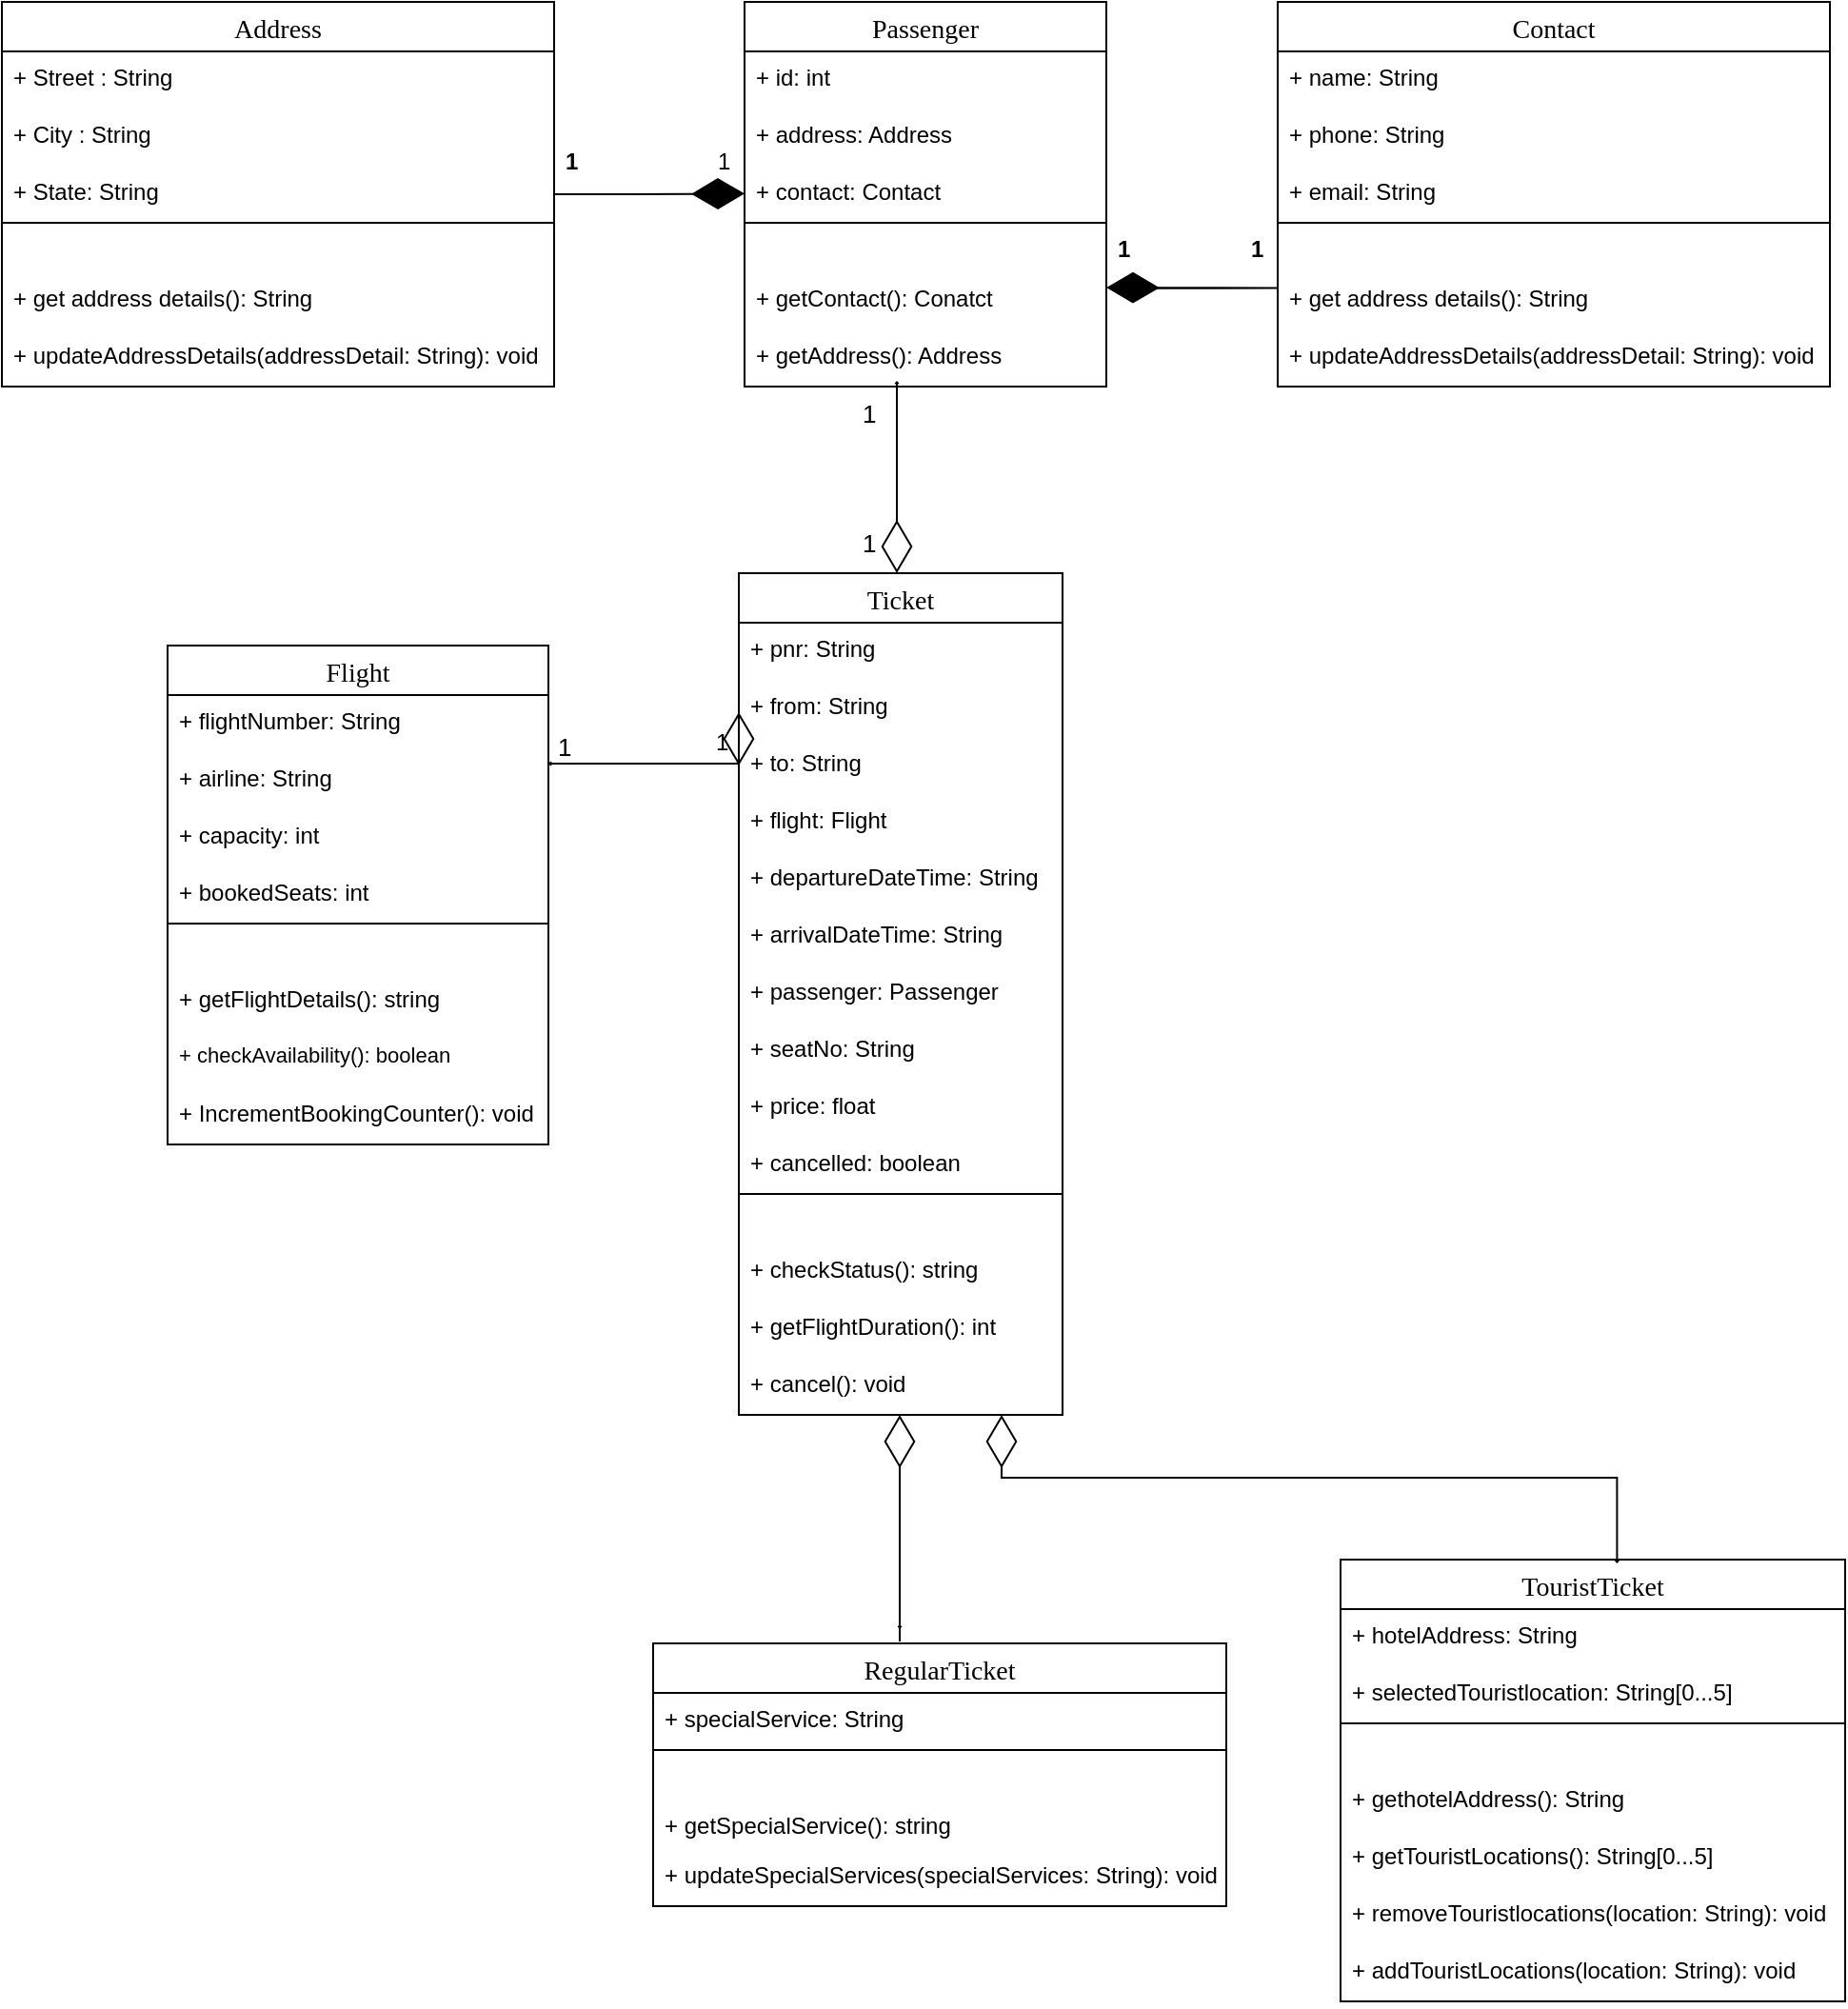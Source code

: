 <mxfile version="14.6.13" type="device"><diagram name="Page-1" id="b520641d-4fe3-3701-9064-5fc419738815"><mxGraphModel dx="904" dy="1667" grid="1" gridSize="10" guides="1" tooltips="1" connect="1" arrows="1" fold="1" page="1" pageScale="1" pageWidth="1700" pageHeight="1100" background="none" math="0" shadow="0"><root><mxCell id="0"/><mxCell id="1" parent="0"/><mxCell id="igLFvnvitT2HxC-o7-Xc-27" value="Address" style="swimlane;fontStyle=0;childLayout=stackLayout;horizontal=1;startSize=26;horizontalStack=0;resizeParent=1;resizeParentMax=0;resizeLast=0;collapsible=1;marginBottom=0;align=center;fontSize=14;fontFamily=Verdana;swimlaneLine=1;" parent="1" vertex="1"><mxGeometry x="84" y="-1079" width="290" height="116" as="geometry"/></mxCell><mxCell id="igLFvnvitT2HxC-o7-Xc-28" value="+ Street : String" style="text;strokeColor=none;fillColor=none;spacingLeft=4;spacingRight=4;overflow=hidden;rotatable=0;points=[[0,0.5],[1,0.5]];portConstraint=eastwest;fontSize=12;" parent="igLFvnvitT2HxC-o7-Xc-27" vertex="1"><mxGeometry y="26" width="290" height="30" as="geometry"/></mxCell><mxCell id="igLFvnvitT2HxC-o7-Xc-29" value="+ City : String" style="text;strokeColor=none;fillColor=none;spacingLeft=4;spacingRight=4;overflow=hidden;rotatable=0;points=[[0,0.5],[1,0.5]];portConstraint=eastwest;fontSize=12;" parent="igLFvnvitT2HxC-o7-Xc-27" vertex="1"><mxGeometry y="56" width="290" height="30" as="geometry"/></mxCell><mxCell id="igLFvnvitT2HxC-o7-Xc-30" value="+ State: String" style="text;strokeColor=none;fillColor=none;spacingLeft=4;spacingRight=4;overflow=hidden;rotatable=0;points=[[0,0.5],[1,0.5]];portConstraint=eastwest;fontSize=12;" parent="igLFvnvitT2HxC-o7-Xc-27" vertex="1"><mxGeometry y="86" width="290" height="30" as="geometry"/></mxCell><mxCell id="igLFvnvitT2HxC-o7-Xc-35" value="" style="swimlane;fontStyle=0;childLayout=stackLayout;horizontal=1;startSize=26;horizontalStack=0;resizeParent=1;resizeParentMax=0;resizeLast=0;collapsible=1;marginBottom=0;align=center;fontSize=14;fontFamily=Verdana;swimlaneLine=0;" parent="1" vertex="1"><mxGeometry x="84" y="-963" width="290" height="86" as="geometry"/></mxCell><mxCell id="igLFvnvitT2HxC-o7-Xc-36" value="+ get address details(): String" style="text;strokeColor=none;fillColor=none;spacingLeft=4;spacingRight=4;overflow=hidden;rotatable=0;points=[[0,0.5],[1,0.5]];portConstraint=eastwest;fontSize=12;" parent="igLFvnvitT2HxC-o7-Xc-35" vertex="1"><mxGeometry y="26" width="290" height="30" as="geometry"/></mxCell><mxCell id="igLFvnvitT2HxC-o7-Xc-37" value="+ updateAddressDetails(addressDetail: String): void" style="text;strokeColor=none;fillColor=none;spacingLeft=4;spacingRight=4;overflow=hidden;rotatable=0;points=[[0,0.5],[1,0.5]];portConstraint=eastwest;fontSize=12;" parent="igLFvnvitT2HxC-o7-Xc-35" vertex="1"><mxGeometry y="56" width="290" height="30" as="geometry"/></mxCell><mxCell id="igLFvnvitT2HxC-o7-Xc-39" style="edgeStyle=orthogonalEdgeStyle;rounded=0;orthogonalLoop=1;jettySize=auto;html=1;exitX=1;exitY=0.5;exitDx=0;exitDy=0;fontFamily=Verdana;endArrow=diamondThin;endFill=1;strokeWidth=1;endSize=25;startSize=2;" parent="1" source="igLFvnvitT2HxC-o7-Xc-30" edge="1"><mxGeometry relative="1" as="geometry"><mxPoint x="474" y="-978.333" as="targetPoint"/></mxGeometry></mxCell><mxCell id="igLFvnvitT2HxC-o7-Xc-40" value="Passenger" style="swimlane;fontStyle=0;childLayout=stackLayout;horizontal=1;startSize=26;horizontalStack=0;resizeParent=1;resizeParentMax=0;resizeLast=0;collapsible=1;marginBottom=0;align=center;fontSize=14;fontFamily=Verdana;swimlaneLine=1;" parent="1" vertex="1"><mxGeometry x="474" y="-1079" width="190" height="116" as="geometry"/></mxCell><mxCell id="igLFvnvitT2HxC-o7-Xc-41" value="+ id: int" style="text;strokeColor=none;fillColor=none;spacingLeft=4;spacingRight=4;overflow=hidden;rotatable=0;points=[[0,0.5],[1,0.5]];portConstraint=eastwest;fontSize=12;" parent="igLFvnvitT2HxC-o7-Xc-40" vertex="1"><mxGeometry y="26" width="190" height="30" as="geometry"/></mxCell><mxCell id="igLFvnvitT2HxC-o7-Xc-42" value="+ address: Address" style="text;strokeColor=none;fillColor=none;spacingLeft=4;spacingRight=4;overflow=hidden;rotatable=0;points=[[0,0.5],[1,0.5]];portConstraint=eastwest;fontSize=12;" parent="igLFvnvitT2HxC-o7-Xc-40" vertex="1"><mxGeometry y="56" width="190" height="30" as="geometry"/></mxCell><mxCell id="igLFvnvitT2HxC-o7-Xc-43" value="+ contact: Contact" style="text;strokeColor=none;fillColor=none;spacingLeft=4;spacingRight=4;overflow=hidden;rotatable=0;points=[[0,0.5],[1,0.5]];portConstraint=eastwest;fontSize=12;" parent="igLFvnvitT2HxC-o7-Xc-40" vertex="1"><mxGeometry y="86" width="190" height="30" as="geometry"/></mxCell><mxCell id="igLFvnvitT2HxC-o7-Xc-44" value="" style="swimlane;fontStyle=0;childLayout=stackLayout;horizontal=1;startSize=26;horizontalStack=0;resizeParent=1;resizeParentMax=0;resizeLast=0;collapsible=1;marginBottom=0;align=center;fontSize=14;fontFamily=Verdana;swimlaneLine=0;" parent="1" vertex="1"><mxGeometry x="474" y="-963" width="190" height="86" as="geometry"/></mxCell><mxCell id="igLFvnvitT2HxC-o7-Xc-45" value="+ getContact(): Conatct" style="text;strokeColor=none;fillColor=none;spacingLeft=4;spacingRight=4;overflow=hidden;rotatable=0;points=[[0,0.5],[1,0.5]];portConstraint=eastwest;fontSize=12;" parent="igLFvnvitT2HxC-o7-Xc-44" vertex="1"><mxGeometry y="26" width="190" height="30" as="geometry"/></mxCell><mxCell id="igLFvnvitT2HxC-o7-Xc-46" value="+ getAddress(): Address" style="text;strokeColor=none;fillColor=none;spacingLeft=4;spacingRight=4;overflow=hidden;rotatable=0;points=[[0,0.5],[1,0.5]];portConstraint=eastwest;fontSize=12;" parent="igLFvnvitT2HxC-o7-Xc-44" vertex="1"><mxGeometry y="56" width="190" height="30" as="geometry"/></mxCell><mxCell id="igLFvnvitT2HxC-o7-Xc-47" value="1" style="text;strokeColor=none;fillColor=none;spacingLeft=4;spacingRight=4;overflow=hidden;rotatable=0;points=[[0,0.5],[1,0.5]];portConstraint=eastwest;fontSize=12;fontStyle=1" parent="1" vertex="1"><mxGeometry x="374" y="-1009" width="20" height="30" as="geometry"/></mxCell><mxCell id="igLFvnvitT2HxC-o7-Xc-48" value="1" style="text;strokeColor=none;fillColor=none;spacingLeft=4;spacingRight=4;overflow=hidden;rotatable=0;points=[[0,0.5],[1,0.5]];portConstraint=eastwest;fontSize=12;" parent="1" vertex="1"><mxGeometry x="454" y="-1009" width="20" height="30" as="geometry"/></mxCell><mxCell id="igLFvnvitT2HxC-o7-Xc-49" value="Contact" style="swimlane;fontStyle=0;childLayout=stackLayout;horizontal=1;startSize=26;horizontalStack=0;resizeParent=1;resizeParentMax=0;resizeLast=0;collapsible=1;marginBottom=0;align=center;fontSize=14;fontFamily=Verdana;swimlaneLine=1;" parent="1" vertex="1"><mxGeometry x="754" y="-1079" width="290" height="116" as="geometry"/></mxCell><mxCell id="igLFvnvitT2HxC-o7-Xc-50" value="+ name: String" style="text;strokeColor=none;fillColor=none;spacingLeft=4;spacingRight=4;overflow=hidden;rotatable=0;points=[[0,0.5],[1,0.5]];portConstraint=eastwest;fontSize=12;" parent="igLFvnvitT2HxC-o7-Xc-49" vertex="1"><mxGeometry y="26" width="290" height="30" as="geometry"/></mxCell><mxCell id="igLFvnvitT2HxC-o7-Xc-52" value="+ phone: String" style="text;strokeColor=none;fillColor=none;spacingLeft=4;spacingRight=4;overflow=hidden;rotatable=0;points=[[0,0.5],[1,0.5]];portConstraint=eastwest;fontSize=12;" parent="igLFvnvitT2HxC-o7-Xc-49" vertex="1"><mxGeometry y="56" width="290" height="30" as="geometry"/></mxCell><mxCell id="igLFvnvitT2HxC-o7-Xc-51" value="+ email: String" style="text;strokeColor=none;fillColor=none;spacingLeft=4;spacingRight=4;overflow=hidden;rotatable=0;points=[[0,0.5],[1,0.5]];portConstraint=eastwest;fontSize=12;" parent="igLFvnvitT2HxC-o7-Xc-49" vertex="1"><mxGeometry y="86" width="290" height="30" as="geometry"/></mxCell><mxCell id="igLFvnvitT2HxC-o7-Xc-53" value="" style="swimlane;fontStyle=0;childLayout=stackLayout;horizontal=1;startSize=26;horizontalStack=0;resizeParent=1;resizeParentMax=0;resizeLast=0;collapsible=1;marginBottom=0;align=center;fontSize=14;fontFamily=Verdana;swimlaneLine=0;" parent="1" vertex="1"><mxGeometry x="754" y="-963" width="290" height="86" as="geometry"/></mxCell><mxCell id="igLFvnvitT2HxC-o7-Xc-54" value="+ get address details(): String" style="text;strokeColor=none;fillColor=none;spacingLeft=4;spacingRight=4;overflow=hidden;rotatable=0;points=[[0,0.5],[1,0.5]];portConstraint=eastwest;fontSize=12;" parent="igLFvnvitT2HxC-o7-Xc-53" vertex="1"><mxGeometry y="26" width="290" height="30" as="geometry"/></mxCell><mxCell id="igLFvnvitT2HxC-o7-Xc-55" value="+ updateAddressDetails(addressDetail: String): void" style="text;strokeColor=none;fillColor=none;spacingLeft=4;spacingRight=4;overflow=hidden;rotatable=0;points=[[0,0.5],[1,0.5]];portConstraint=eastwest;fontSize=12;" parent="igLFvnvitT2HxC-o7-Xc-53" vertex="1"><mxGeometry y="56" width="290" height="30" as="geometry"/></mxCell><mxCell id="igLFvnvitT2HxC-o7-Xc-58" style="edgeStyle=orthogonalEdgeStyle;rounded=0;orthogonalLoop=1;jettySize=auto;html=1;exitX=1;exitY=0.5;exitDx=0;exitDy=0;fontFamily=Verdana;endArrow=diamondThin;endFill=1;strokeWidth=1;endSize=25;startSize=0;sourcePerimeterSpacing=0;sketch=0;targetPerimeterSpacing=0;" parent="1" edge="1"><mxGeometry relative="1" as="geometry"><mxPoint x="664" y="-929" as="targetPoint"/><mxPoint x="674" y="-928.67" as="sourcePoint"/><Array as="points"><mxPoint x="754" y="-929"/><mxPoint x="754" y="-929"/></Array></mxGeometry></mxCell><mxCell id="igLFvnvitT2HxC-o7-Xc-60" value="1" style="text;strokeColor=none;fillColor=none;spacingLeft=4;spacingRight=4;overflow=hidden;rotatable=0;points=[[0,0.5],[1,0.5]];portConstraint=eastwest;fontSize=12;fontStyle=1" parent="1" vertex="1"><mxGeometry x="664" y="-963" width="20" height="30" as="geometry"/></mxCell><mxCell id="igLFvnvitT2HxC-o7-Xc-61" value="1" style="text;strokeColor=none;fillColor=none;spacingLeft=4;spacingRight=4;overflow=hidden;rotatable=0;points=[[0,0.5],[1,0.5]];portConstraint=eastwest;fontSize=12;fontStyle=1" parent="1" vertex="1"><mxGeometry x="734" y="-963" width="20" height="30" as="geometry"/></mxCell><mxCell id="igLFvnvitT2HxC-o7-Xc-64" value="Flight" style="swimlane;fontStyle=0;childLayout=stackLayout;horizontal=1;startSize=26;horizontalStack=0;resizeParent=1;resizeParentMax=0;resizeLast=0;collapsible=1;marginBottom=0;align=center;fontSize=14;rounded=0;fontFamily=Verdana;strokeWidth=1;gradientColor=none;" parent="1" vertex="1"><mxGeometry x="171" y="-741" width="200" height="146" as="geometry"/></mxCell><mxCell id="igLFvnvitT2HxC-o7-Xc-65" value="+ flightNumber: String   " style="text;strokeColor=none;fillColor=none;spacingLeft=4;spacingRight=4;overflow=hidden;rotatable=0;points=[[0,0.5],[1,0.5]];portConstraint=eastwest;fontSize=12;" parent="igLFvnvitT2HxC-o7-Xc-64" vertex="1"><mxGeometry y="26" width="200" height="30" as="geometry"/></mxCell><mxCell id="igLFvnvitT2HxC-o7-Xc-66" value="+ airline: String " style="text;strokeColor=none;fillColor=none;spacingLeft=4;spacingRight=4;overflow=hidden;rotatable=0;points=[[0,0.5],[1,0.5]];portConstraint=eastwest;fontSize=12;" parent="igLFvnvitT2HxC-o7-Xc-64" vertex="1"><mxGeometry y="56" width="200" height="30" as="geometry"/></mxCell><mxCell id="igLFvnvitT2HxC-o7-Xc-68" value="+ capacity: int" style="text;strokeColor=none;fillColor=none;spacingLeft=4;spacingRight=4;overflow=hidden;rotatable=0;points=[[0,0.5],[1,0.5]];portConstraint=eastwest;fontSize=12;" parent="igLFvnvitT2HxC-o7-Xc-64" vertex="1"><mxGeometry y="86" width="200" height="30" as="geometry"/></mxCell><mxCell id="igLFvnvitT2HxC-o7-Xc-69" value="+ bookedSeats: int" style="text;strokeColor=none;fillColor=none;spacingLeft=4;spacingRight=4;overflow=hidden;rotatable=0;points=[[0,0.5],[1,0.5]];portConstraint=eastwest;fontSize=12;" parent="igLFvnvitT2HxC-o7-Xc-64" vertex="1"><mxGeometry y="116" width="200" height="30" as="geometry"/></mxCell><mxCell id="igLFvnvitT2HxC-o7-Xc-72" value="" style="swimlane;fontStyle=0;childLayout=stackLayout;horizontal=1;startSize=26;horizontalStack=0;resizeParent=1;resizeParentMax=0;resizeLast=0;collapsible=1;marginBottom=0;align=center;fontSize=14;rounded=0;fontFamily=Verdana;strokeWidth=1;gradientColor=none;swimlaneLine=0;labelPosition=center;verticalLabelPosition=top;verticalAlign=bottom;" parent="1" vertex="1"><mxGeometry x="171" y="-595" width="200" height="116" as="geometry"/></mxCell><mxCell id="igLFvnvitT2HxC-o7-Xc-73" value="+ getFlightDetails(): string" style="text;strokeColor=none;fillColor=none;spacingLeft=4;spacingRight=4;overflow=hidden;rotatable=0;points=[[0,0.5],[1,0.5]];portConstraint=eastwest;fontSize=12;" parent="igLFvnvitT2HxC-o7-Xc-72" vertex="1"><mxGeometry y="26" width="200" height="30" as="geometry"/></mxCell><mxCell id="igLFvnvitT2HxC-o7-Xc-74" value="+ checkAvailability(): boolean" style="text;strokeColor=none;fillColor=none;spacingLeft=4;spacingRight=4;overflow=hidden;rotatable=0;points=[[0,0.5],[1,0.5]];portConstraint=eastwest;fontSize=11;" parent="igLFvnvitT2HxC-o7-Xc-72" vertex="1"><mxGeometry y="56" width="200" height="30" as="geometry"/></mxCell><mxCell id="igLFvnvitT2HxC-o7-Xc-75" value="+ IncrementBookingCounter(): void" style="text;strokeColor=none;fillColor=none;spacingLeft=4;spacingRight=4;overflow=hidden;rotatable=0;points=[[0,0.5],[1,0.5]];portConstraint=eastwest;fontSize=12;" parent="igLFvnvitT2HxC-o7-Xc-72" vertex="1"><mxGeometry y="86" width="200" height="30" as="geometry"/></mxCell><mxCell id="igLFvnvitT2HxC-o7-Xc-77" value="Ticket" style="swimlane;fontStyle=0;childLayout=stackLayout;horizontal=1;startSize=26;horizontalStack=0;resizeParent=1;resizeParentMax=0;resizeLast=0;collapsible=1;marginBottom=0;align=center;fontSize=14;rounded=0;fontFamily=Verdana;strokeWidth=1;gradientColor=none;" parent="1" vertex="1"><mxGeometry x="471" y="-779" width="170" height="326" as="geometry"/></mxCell><mxCell id="igLFvnvitT2HxC-o7-Xc-78" value="+ pnr: String" style="text;strokeColor=none;fillColor=none;spacingLeft=4;spacingRight=4;overflow=hidden;rotatable=0;points=[[0,0.5],[1,0.5]];portConstraint=eastwest;fontSize=12;" parent="igLFvnvitT2HxC-o7-Xc-77" vertex="1"><mxGeometry y="26" width="170" height="30" as="geometry"/></mxCell><mxCell id="igLFvnvitT2HxC-o7-Xc-79" value="+ from: String" style="text;strokeColor=none;fillColor=none;spacingLeft=4;spacingRight=4;overflow=hidden;rotatable=0;points=[[0,0.5],[1,0.5]];portConstraint=eastwest;fontSize=12;" parent="igLFvnvitT2HxC-o7-Xc-77" vertex="1"><mxGeometry y="56" width="170" height="30" as="geometry"/></mxCell><mxCell id="igLFvnvitT2HxC-o7-Xc-80" value="+ to: String" style="text;strokeColor=none;fillColor=none;spacingLeft=4;spacingRight=4;overflow=hidden;rotatable=0;points=[[0,0.5],[1,0.5]];portConstraint=eastwest;fontSize=12;" parent="igLFvnvitT2HxC-o7-Xc-77" vertex="1"><mxGeometry y="86" width="170" height="30" as="geometry"/></mxCell><mxCell id="igLFvnvitT2HxC-o7-Xc-82" value="+ flight: Flight" style="text;strokeColor=none;fillColor=none;spacingLeft=4;spacingRight=4;overflow=hidden;rotatable=0;points=[[0,0.5],[1,0.5]];portConstraint=eastwest;fontSize=12;" parent="igLFvnvitT2HxC-o7-Xc-77" vertex="1"><mxGeometry y="116" width="170" height="30" as="geometry"/></mxCell><mxCell id="igLFvnvitT2HxC-o7-Xc-83" value="+ departureDateTime: String" style="text;strokeColor=none;fillColor=none;spacingLeft=4;spacingRight=4;overflow=hidden;rotatable=0;points=[[0,0.5],[1,0.5]];portConstraint=eastwest;fontSize=12;" parent="igLFvnvitT2HxC-o7-Xc-77" vertex="1"><mxGeometry y="146" width="170" height="30" as="geometry"/></mxCell><mxCell id="qjDTqbtTMbLTvIQknYxm-1" value="+ arrivalDateTime: String" style="text;strokeColor=none;fillColor=none;spacingLeft=4;spacingRight=4;overflow=hidden;rotatable=0;points=[[0,0.5],[1,0.5]];portConstraint=eastwest;fontSize=12;" parent="igLFvnvitT2HxC-o7-Xc-77" vertex="1"><mxGeometry y="176" width="170" height="30" as="geometry"/></mxCell><mxCell id="qjDTqbtTMbLTvIQknYxm-3" value="+ passenger: Passenger" style="text;strokeColor=none;fillColor=none;spacingLeft=4;spacingRight=4;overflow=hidden;rotatable=0;points=[[0,0.5],[1,0.5]];portConstraint=eastwest;fontSize=12;" parent="igLFvnvitT2HxC-o7-Xc-77" vertex="1"><mxGeometry y="206" width="170" height="30" as="geometry"/></mxCell><mxCell id="qjDTqbtTMbLTvIQknYxm-5" value="+ seatNo: String" style="text;strokeColor=none;fillColor=none;spacingLeft=4;spacingRight=4;overflow=hidden;rotatable=0;points=[[0,0.5],[1,0.5]];portConstraint=eastwest;fontSize=12;" parent="igLFvnvitT2HxC-o7-Xc-77" vertex="1"><mxGeometry y="236" width="170" height="30" as="geometry"/></mxCell><mxCell id="qjDTqbtTMbLTvIQknYxm-4" value="+ price: float" style="text;strokeColor=none;fillColor=none;spacingLeft=4;spacingRight=4;overflow=hidden;rotatable=0;points=[[0,0.5],[1,0.5]];portConstraint=eastwest;fontSize=12;" parent="igLFvnvitT2HxC-o7-Xc-77" vertex="1"><mxGeometry y="266" width="170" height="30" as="geometry"/></mxCell><mxCell id="igLFvnvitT2HxC-o7-Xc-81" value="+ cancelled: boolean" style="text;strokeColor=none;fillColor=none;spacingLeft=4;spacingRight=4;overflow=hidden;rotatable=0;points=[[0,0.5],[1,0.5]];portConstraint=eastwest;fontSize=12;" parent="igLFvnvitT2HxC-o7-Xc-77" vertex="1"><mxGeometry y="296" width="170" height="30" as="geometry"/></mxCell><mxCell id="igLFvnvitT2HxC-o7-Xc-84" value="" style="swimlane;fontStyle=0;childLayout=stackLayout;horizontal=1;startSize=26;horizontalStack=0;resizeParent=1;resizeParentMax=0;resizeLast=0;collapsible=1;marginBottom=0;align=left;fontSize=14;rounded=0;fontFamily=Verdana;strokeWidth=1;fillColor=#ffffff;gradientColor=none;html=0;swimlaneLine=0;" parent="1" vertex="1"><mxGeometry x="471" y="-453" width="170" height="116" as="geometry"/></mxCell><mxCell id="qjDTqbtTMbLTvIQknYxm-6" value="+ checkStatus(): string" style="text;strokeColor=none;fillColor=none;spacingLeft=4;spacingRight=4;overflow=hidden;rotatable=0;points=[[0,0.5],[1,0.5]];portConstraint=eastwest;fontSize=12;" parent="igLFvnvitT2HxC-o7-Xc-84" vertex="1"><mxGeometry y="26" width="170" height="30" as="geometry"/></mxCell><mxCell id="qjDTqbtTMbLTvIQknYxm-7" value="+ getFlightDuration(): int" style="text;strokeColor=none;fillColor=none;spacingLeft=4;spacingRight=4;overflow=hidden;rotatable=0;points=[[0,0.5],[1,0.5]];portConstraint=eastwest;fontSize=12;" parent="igLFvnvitT2HxC-o7-Xc-84" vertex="1"><mxGeometry y="56" width="170" height="30" as="geometry"/></mxCell><mxCell id="igLFvnvitT2HxC-o7-Xc-85" value="+ cancel(): void" style="text;strokeColor=none;fillColor=none;spacingLeft=4;spacingRight=4;overflow=hidden;rotatable=0;points=[[0,0.5],[1,0.5]];portConstraint=eastwest;fontSize=12;" parent="igLFvnvitT2HxC-o7-Xc-84" vertex="1"><mxGeometry y="86" width="170" height="30" as="geometry"/></mxCell><mxCell id="igLFvnvitT2HxC-o7-Xc-94" style="edgeStyle=orthogonalEdgeStyle;rounded=0;sketch=0;jumpSize=5;orthogonalLoop=1;jettySize=auto;html=1;exitX=1;exitY=0.5;exitDx=0;exitDy=0;fontFamily=Verdana;startArrow=diamond;startFill=1;endArrow=diamondThin;endFill=0;sourcePerimeterSpacing=0;targetPerimeterSpacing=0;strokeWidth=1;startSize=0;endSize=25;entryX=0;entryY=0.5;entryDx=0;entryDy=0;" parent="1" edge="1"><mxGeometry relative="1" as="geometry"><mxPoint x="471" y="-678" as="targetPoint"/><mxPoint x="371" y="-679" as="sourcePoint"/><Array as="points"><mxPoint x="471" y="-679"/></Array></mxGeometry></mxCell><mxCell id="igLFvnvitT2HxC-o7-Xc-96" value="RegularTicket" style="swimlane;fontStyle=0;childLayout=stackLayout;horizontal=1;startSize=26;horizontalStack=0;resizeParent=1;resizeParentMax=0;resizeLast=0;collapsible=1;marginBottom=0;align=center;fontSize=14;rounded=0;fontFamily=Verdana;strokeWidth=1;fillColor=#ffffff;gradientColor=none;html=0;" parent="1" vertex="1"><mxGeometry x="426" y="-217" width="301" height="56" as="geometry"/></mxCell><mxCell id="igLFvnvitT2HxC-o7-Xc-97" value="+ specialService: String" style="text;strokeColor=none;fillColor=none;spacingLeft=4;spacingRight=4;overflow=hidden;rotatable=0;points=[[0,0.5],[1,0.5]];portConstraint=eastwest;fontSize=12;" parent="igLFvnvitT2HxC-o7-Xc-96" vertex="1"><mxGeometry y="26" width="301" height="30" as="geometry"/></mxCell><mxCell id="igLFvnvitT2HxC-o7-Xc-101" value="1" style="text;strokeColor=none;fillColor=none;spacingLeft=4;spacingRight=4;overflow=hidden;rotatable=0;points=[[0,0.5],[1,0.5]];portConstraint=eastwest;fontSize=13;" parent="1" vertex="1"><mxGeometry x="370" y="-702" width="20" height="30" as="geometry"/></mxCell><mxCell id="igLFvnvitT2HxC-o7-Xc-102" value="1" style="text;strokeColor=none;fillColor=none;spacingLeft=4;spacingRight=4;overflow=hidden;rotatable=0;points=[[0,0.5],[1,0.5]];portConstraint=eastwest;fontSize=12;" parent="1" vertex="1"><mxGeometry x="453" y="-704" width="20" height="30" as="geometry"/></mxCell><mxCell id="igLFvnvitT2HxC-o7-Xc-104" value="" style="swimlane;fontStyle=0;childLayout=stackLayout;horizontal=1;startSize=26;horizontalStack=0;resizeParent=1;resizeParentMax=0;resizeLast=0;collapsible=1;marginBottom=0;align=center;fontSize=14;rounded=0;fontFamily=Verdana;strokeWidth=1;fillColor=#ffffff;gradientColor=none;html=0;swimlaneLine=0;" parent="1" vertex="1"><mxGeometry x="426" y="-161" width="301" height="82" as="geometry"/></mxCell><mxCell id="igLFvnvitT2HxC-o7-Xc-105" value="+ getSpecialService(): string" style="text;strokeColor=none;fillColor=none;spacingLeft=4;spacingRight=4;overflow=hidden;rotatable=0;points=[[0,0.5],[1,0.5]];portConstraint=eastwest;fontSize=12;" parent="igLFvnvitT2HxC-o7-Xc-104" vertex="1"><mxGeometry y="26" width="301" height="26" as="geometry"/></mxCell><mxCell id="igLFvnvitT2HxC-o7-Xc-107" value="+ updateSpecialServices(specialServices: String): void" style="text;strokeColor=none;fillColor=none;spacingLeft=4;spacingRight=4;overflow=hidden;rotatable=0;points=[[0,0.5],[1,0.5]];portConstraint=eastwest;fontSize=12;" parent="igLFvnvitT2HxC-o7-Xc-104" vertex="1"><mxGeometry y="52" width="301" height="30" as="geometry"/></mxCell><mxCell id="igLFvnvitT2HxC-o7-Xc-112" value="TouristTicket" style="swimlane;fontStyle=0;childLayout=stackLayout;horizontal=1;startSize=26;horizontalStack=0;resizeParent=1;resizeParentMax=0;resizeLast=0;collapsible=1;marginBottom=0;align=center;fontSize=14;rounded=0;fontFamily=Verdana;strokeWidth=1;fillColor=#ffffff;gradientColor=none;html=0;" parent="1" vertex="1"><mxGeometry x="787" y="-261" width="265" height="86" as="geometry"/></mxCell><mxCell id="igLFvnvitT2HxC-o7-Xc-113" value="+ hotelAddress: String" style="text;strokeColor=none;fillColor=none;spacingLeft=4;spacingRight=4;overflow=hidden;rotatable=0;points=[[0,0.5],[1,0.5]];portConstraint=eastwest;fontSize=12;" parent="igLFvnvitT2HxC-o7-Xc-112" vertex="1"><mxGeometry y="26" width="265" height="30" as="geometry"/></mxCell><mxCell id="qjDTqbtTMbLTvIQknYxm-8" value="+ selectedTouristlocation: String[0...5]" style="text;strokeColor=none;fillColor=none;spacingLeft=4;spacingRight=4;overflow=hidden;rotatable=0;points=[[0,0.5],[1,0.5]];portConstraint=eastwest;fontSize=12;" parent="igLFvnvitT2HxC-o7-Xc-112" vertex="1"><mxGeometry y="56" width="265" height="30" as="geometry"/></mxCell><mxCell id="igLFvnvitT2HxC-o7-Xc-116" value="" style="swimlane;fontStyle=0;childLayout=stackLayout;horizontal=1;startSize=26;horizontalStack=0;resizeParent=1;resizeParentMax=0;resizeLast=0;collapsible=1;marginBottom=0;align=center;fontSize=14;rounded=0;fontFamily=Verdana;strokeWidth=1;fillColor=#ffffff;gradientColor=none;html=0;swimlaneLine=0;" parent="1" vertex="1"><mxGeometry x="787" y="-175" width="265" height="146" as="geometry"/></mxCell><mxCell id="igLFvnvitT2HxC-o7-Xc-117" value="+ gethotelAddress(): String" style="text;strokeColor=none;fillColor=none;spacingLeft=4;spacingRight=4;overflow=hidden;rotatable=0;points=[[0,0.5],[1,0.5]];portConstraint=eastwest;fontSize=12;" parent="igLFvnvitT2HxC-o7-Xc-116" vertex="1"><mxGeometry y="26" width="265" height="30" as="geometry"/></mxCell><mxCell id="qjDTqbtTMbLTvIQknYxm-10" value="+ getTouristLocations(): String[0...5]" style="text;strokeColor=none;fillColor=none;spacingLeft=4;spacingRight=4;overflow=hidden;rotatable=0;points=[[0,0.5],[1,0.5]];portConstraint=eastwest;fontSize=12;" parent="igLFvnvitT2HxC-o7-Xc-116" vertex="1"><mxGeometry y="56" width="265" height="30" as="geometry"/></mxCell><mxCell id="qjDTqbtTMbLTvIQknYxm-9" value="+ removeTouristlocations(location: String): void" style="text;strokeColor=none;fillColor=none;spacingLeft=4;spacingRight=4;overflow=hidden;rotatable=0;points=[[0,0.5],[1,0.5]];portConstraint=eastwest;fontSize=12;" parent="igLFvnvitT2HxC-o7-Xc-116" vertex="1"><mxGeometry y="86" width="265" height="30" as="geometry"/></mxCell><mxCell id="igLFvnvitT2HxC-o7-Xc-118" value="+ addTouristLocations(location: String): void" style="text;strokeColor=none;fillColor=none;spacingLeft=4;spacingRight=4;overflow=hidden;rotatable=0;points=[[0,0.5],[1,0.5]];portConstraint=eastwest;fontSize=12;" parent="igLFvnvitT2HxC-o7-Xc-116" vertex="1"><mxGeometry y="116" width="265" height="30" as="geometry"/></mxCell><mxCell id="igLFvnvitT2HxC-o7-Xc-125" style="edgeStyle=orthogonalEdgeStyle;rounded=0;sketch=0;jumpSize=5;orthogonalLoop=1;jettySize=auto;html=1;fontFamily=Verdana;startArrow=diamond;startFill=1;endArrow=diamondThin;endFill=0;sourcePerimeterSpacing=0;targetPerimeterSpacing=0;strokeWidth=1;startSize=0;endSize=25;" parent="1" edge="1"><mxGeometry relative="1" as="geometry"><mxPoint x="555.5" y="-337" as="targetPoint"/><mxPoint x="555.5" y="-227" as="sourcePoint"/><Array as="points"><mxPoint x="555.5" y="-218"/><mxPoint x="555.5" y="-218"/></Array></mxGeometry></mxCell><mxCell id="igLFvnvitT2HxC-o7-Xc-127" style="edgeStyle=orthogonalEdgeStyle;rounded=0;sketch=0;jumpSize=5;orthogonalLoop=1;jettySize=auto;html=1;fontFamily=Verdana;startArrow=diamond;startFill=1;endArrow=diamondThin;endFill=0;sourcePerimeterSpacing=0;targetPerimeterSpacing=0;strokeWidth=1;startSize=0;endSize=25;exitX=0.548;exitY=0.023;exitDx=0;exitDy=0;exitPerimeter=0;" parent="1" source="igLFvnvitT2HxC-o7-Xc-112" edge="1"><mxGeometry relative="1" as="geometry"><mxPoint x="609" y="-337" as="targetPoint"/><mxPoint x="932" y="-266" as="sourcePoint"/><Array as="points"><mxPoint x="932" y="-304"/><mxPoint x="609" y="-304"/></Array></mxGeometry></mxCell><mxCell id="qjDTqbtTMbLTvIQknYxm-11" style="edgeStyle=orthogonalEdgeStyle;rounded=0;sketch=0;jumpSize=5;orthogonalLoop=1;jettySize=auto;html=1;fontFamily=Verdana;startArrow=diamond;startFill=1;endArrow=diamondThin;endFill=0;sourcePerimeterSpacing=0;targetPerimeterSpacing=0;strokeWidth=1;startSize=0;endSize=25;" parent="1" edge="1"><mxGeometry relative="1" as="geometry"><mxPoint x="554" y="-779" as="targetPoint"/><mxPoint x="554" y="-880" as="sourcePoint"/><Array as="points"><mxPoint x="554" y="-839"/></Array></mxGeometry></mxCell><mxCell id="qjDTqbtTMbLTvIQknYxm-12" value="1" style="text;strokeColor=none;fillColor=none;spacingLeft=4;spacingRight=4;overflow=hidden;rotatable=0;points=[[0,0.5],[1,0.5]];portConstraint=eastwest;fontSize=13;" parent="1" vertex="1"><mxGeometry x="530" y="-809" width="20" height="30" as="geometry"/></mxCell><mxCell id="qjDTqbtTMbLTvIQknYxm-13" value="1" style="text;strokeColor=none;fillColor=none;spacingLeft=4;spacingRight=4;overflow=hidden;rotatable=0;points=[[0,0.5],[1,0.5]];portConstraint=eastwest;fontSize=13;" parent="1" vertex="1"><mxGeometry x="530" y="-877" width="20" height="30" as="geometry"/></mxCell></root></mxGraphModel></diagram></mxfile>